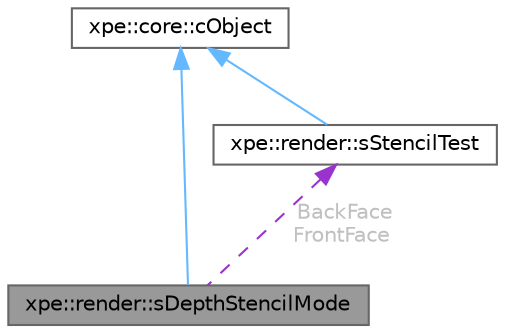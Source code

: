 digraph "xpe::render::sDepthStencilMode"
{
 // LATEX_PDF_SIZE
  bgcolor="transparent";
  edge [fontname=Helvetica,fontsize=10,labelfontname=Helvetica,labelfontsize=10];
  node [fontname=Helvetica,fontsize=10,shape=box,height=0.2,width=0.4];
  Node1 [id="Node000001",label="xpe::render::sDepthStencilMode",height=0.2,width=0.4,color="gray40", fillcolor="grey60", style="filled", fontcolor="black",tooltip=" "];
  Node2 -> Node1 [id="edge4_Node000001_Node000002",dir="back",color="steelblue1",style="solid",tooltip=" "];
  Node2 [id="Node000002",label="xpe::core::cObject",height=0.2,width=0.4,color="gray40", fillcolor="white", style="filled",URL="$classxpe_1_1core_1_1c_object.html",tooltip=" "];
  Node3 -> Node1 [id="edge5_Node000001_Node000003",dir="back",color="darkorchid3",style="dashed",tooltip=" ",label=" BackFace\nFrontFace",fontcolor="grey" ];
  Node3 [id="Node000003",label="xpe::render::sStencilTest",height=0.2,width=0.4,color="gray40", fillcolor="white", style="filled",URL="$structxpe_1_1render_1_1s_stencil_test.html",tooltip=" "];
  Node2 -> Node3 [id="edge6_Node000003_Node000002",dir="back",color="steelblue1",style="solid",tooltip=" "];
}
